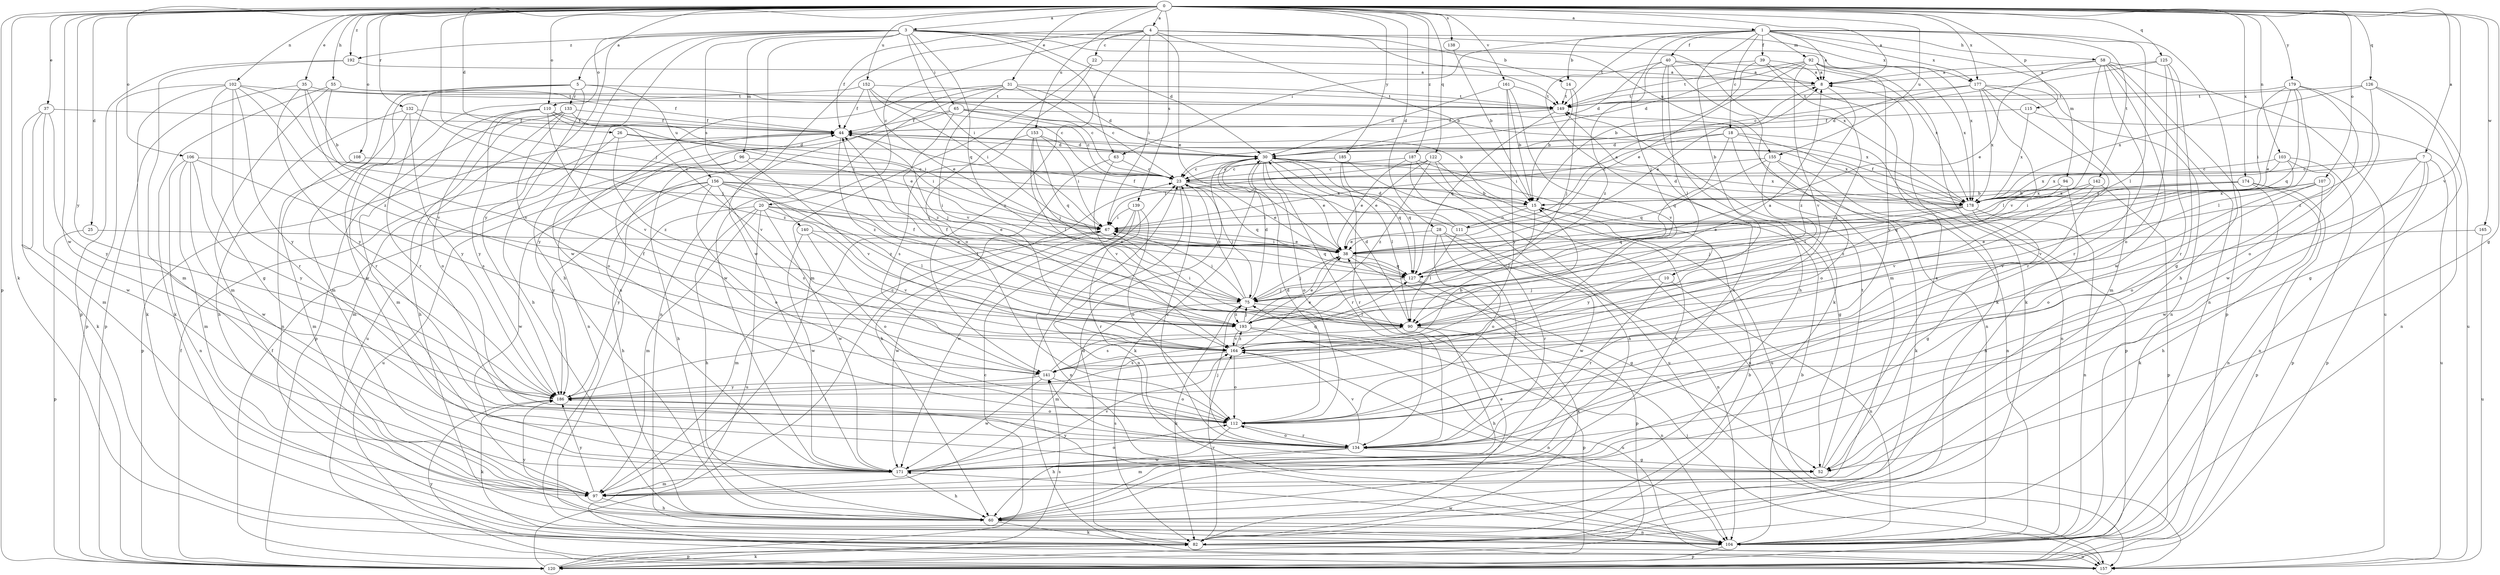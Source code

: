 strict digraph  {
0;
1;
3;
4;
5;
7;
8;
10;
14;
15;
18;
20;
22;
23;
25;
26;
28;
30;
31;
35;
37;
38;
39;
40;
44;
52;
55;
58;
60;
63;
65;
67;
75;
82;
90;
92;
94;
96;
97;
102;
103;
104;
106;
107;
108;
110;
111;
112;
115;
120;
122;
125;
126;
127;
132;
133;
134;
138;
139;
140;
141;
142;
149;
152;
153;
155;
156;
157;
161;
164;
165;
171;
174;
177;
178;
179;
185;
186;
187;
192;
193;
0 -> 1  [label=a];
0 -> 3  [label=a];
0 -> 4  [label=a];
0 -> 5  [label=a];
0 -> 7  [label=a];
0 -> 8  [label=a];
0 -> 25  [label=d];
0 -> 26  [label=d];
0 -> 28  [label=d];
0 -> 31  [label=e];
0 -> 35  [label=e];
0 -> 37  [label=e];
0 -> 52  [label=g];
0 -> 55  [label=h];
0 -> 75  [label=j];
0 -> 82  [label=k];
0 -> 102  [label=n];
0 -> 103  [label=n];
0 -> 106  [label=o];
0 -> 107  [label=o];
0 -> 108  [label=o];
0 -> 110  [label=o];
0 -> 115  [label=p];
0 -> 120  [label=p];
0 -> 122  [label=q];
0 -> 125  [label=q];
0 -> 126  [label=q];
0 -> 132  [label=r];
0 -> 138  [label=s];
0 -> 139  [label=s];
0 -> 152  [label=u];
0 -> 153  [label=u];
0 -> 155  [label=u];
0 -> 161  [label=v];
0 -> 164  [label=v];
0 -> 165  [label=w];
0 -> 171  [label=w];
0 -> 174  [label=x];
0 -> 177  [label=x];
0 -> 179  [label=y];
0 -> 185  [label=y];
0 -> 186  [label=y];
0 -> 187  [label=z];
0 -> 192  [label=z];
1 -> 8  [label=a];
1 -> 10  [label=b];
1 -> 14  [label=b];
1 -> 18  [label=c];
1 -> 39  [label=f];
1 -> 40  [label=f];
1 -> 58  [label=h];
1 -> 60  [label=h];
1 -> 63  [label=i];
1 -> 75  [label=j];
1 -> 90  [label=l];
1 -> 92  [label=m];
1 -> 94  [label=m];
1 -> 142  [label=t];
1 -> 149  [label=t];
1 -> 177  [label=x];
3 -> 30  [label=d];
3 -> 60  [label=h];
3 -> 63  [label=i];
3 -> 65  [label=i];
3 -> 67  [label=i];
3 -> 96  [label=m];
3 -> 104  [label=n];
3 -> 110  [label=o];
3 -> 127  [label=q];
3 -> 140  [label=s];
3 -> 155  [label=u];
3 -> 171  [label=w];
3 -> 177  [label=x];
3 -> 178  [label=x];
3 -> 186  [label=y];
3 -> 192  [label=z];
4 -> 14  [label=b];
4 -> 15  [label=b];
4 -> 20  [label=c];
4 -> 22  [label=c];
4 -> 38  [label=e];
4 -> 44  [label=f];
4 -> 67  [label=i];
4 -> 141  [label=s];
4 -> 149  [label=t];
4 -> 171  [label=w];
4 -> 178  [label=x];
5 -> 23  [label=c];
5 -> 60  [label=h];
5 -> 97  [label=m];
5 -> 133  [label=r];
5 -> 134  [label=r];
5 -> 156  [label=u];
5 -> 171  [label=w];
7 -> 23  [label=c];
7 -> 104  [label=n];
7 -> 120  [label=p];
7 -> 157  [label=u];
7 -> 171  [label=w];
7 -> 178  [label=x];
8 -> 149  [label=t];
8 -> 193  [label=z];
10 -> 75  [label=j];
10 -> 104  [label=n];
10 -> 134  [label=r];
14 -> 15  [label=b];
14 -> 75  [label=j];
14 -> 149  [label=t];
15 -> 67  [label=i];
15 -> 90  [label=l];
15 -> 111  [label=o];
15 -> 186  [label=y];
18 -> 30  [label=d];
18 -> 67  [label=i];
18 -> 104  [label=n];
18 -> 112  [label=o];
18 -> 120  [label=p];
18 -> 127  [label=q];
20 -> 38  [label=e];
20 -> 60  [label=h];
20 -> 67  [label=i];
20 -> 90  [label=l];
20 -> 97  [label=m];
20 -> 157  [label=u];
20 -> 171  [label=w];
20 -> 186  [label=y];
22 -> 8  [label=a];
22 -> 97  [label=m];
22 -> 112  [label=o];
23 -> 15  [label=b];
23 -> 38  [label=e];
23 -> 75  [label=j];
23 -> 104  [label=n];
23 -> 127  [label=q];
25 -> 38  [label=e];
25 -> 120  [label=p];
26 -> 30  [label=d];
26 -> 67  [label=i];
26 -> 97  [label=m];
26 -> 193  [label=z];
28 -> 38  [label=e];
28 -> 104  [label=n];
28 -> 112  [label=o];
28 -> 134  [label=r];
28 -> 171  [label=w];
30 -> 23  [label=c];
30 -> 38  [label=e];
30 -> 82  [label=k];
30 -> 90  [label=l];
30 -> 112  [label=o];
30 -> 127  [label=q];
30 -> 134  [label=r];
30 -> 178  [label=x];
31 -> 23  [label=c];
31 -> 30  [label=d];
31 -> 104  [label=n];
31 -> 149  [label=t];
31 -> 164  [label=v];
31 -> 171  [label=w];
31 -> 186  [label=y];
35 -> 15  [label=b];
35 -> 120  [label=p];
35 -> 149  [label=t];
35 -> 164  [label=v];
35 -> 186  [label=y];
37 -> 44  [label=f];
37 -> 82  [label=k];
37 -> 97  [label=m];
37 -> 171  [label=w];
37 -> 186  [label=y];
38 -> 8  [label=a];
38 -> 52  [label=g];
38 -> 67  [label=i];
38 -> 75  [label=j];
38 -> 127  [label=q];
39 -> 8  [label=a];
39 -> 15  [label=b];
39 -> 30  [label=d];
39 -> 82  [label=k];
39 -> 141  [label=s];
40 -> 8  [label=a];
40 -> 60  [label=h];
40 -> 82  [label=k];
40 -> 90  [label=l];
40 -> 97  [label=m];
40 -> 178  [label=x];
40 -> 193  [label=z];
44 -> 30  [label=d];
44 -> 75  [label=j];
44 -> 120  [label=p];
44 -> 178  [label=x];
44 -> 193  [label=z];
52 -> 8  [label=a];
52 -> 141  [label=s];
52 -> 149  [label=t];
52 -> 186  [label=y];
55 -> 44  [label=f];
55 -> 82  [label=k];
55 -> 97  [label=m];
55 -> 149  [label=t];
55 -> 164  [label=v];
58 -> 8  [label=a];
58 -> 38  [label=e];
58 -> 104  [label=n];
58 -> 120  [label=p];
58 -> 134  [label=r];
58 -> 157  [label=u];
58 -> 164  [label=v];
58 -> 171  [label=w];
60 -> 82  [label=k];
60 -> 104  [label=n];
60 -> 186  [label=y];
63 -> 23  [label=c];
63 -> 60  [label=h];
63 -> 164  [label=v];
65 -> 15  [label=b];
65 -> 23  [label=c];
65 -> 44  [label=f];
65 -> 104  [label=n];
65 -> 178  [label=x];
65 -> 193  [label=z];
67 -> 38  [label=e];
67 -> 97  [label=m];
67 -> 127  [label=q];
67 -> 171  [label=w];
75 -> 23  [label=c];
75 -> 30  [label=d];
75 -> 67  [label=i];
75 -> 82  [label=k];
75 -> 90  [label=l];
75 -> 97  [label=m];
75 -> 193  [label=z];
82 -> 15  [label=b];
82 -> 30  [label=d];
82 -> 38  [label=e];
82 -> 120  [label=p];
82 -> 157  [label=u];
82 -> 164  [label=v];
90 -> 30  [label=d];
90 -> 44  [label=f];
90 -> 60  [label=h];
90 -> 67  [label=i];
90 -> 120  [label=p];
90 -> 141  [label=s];
92 -> 8  [label=a];
92 -> 30  [label=d];
92 -> 38  [label=e];
92 -> 82  [label=k];
92 -> 149  [label=t];
92 -> 164  [label=v];
92 -> 178  [label=x];
92 -> 186  [label=y];
94 -> 60  [label=h];
94 -> 127  [label=q];
94 -> 178  [label=x];
96 -> 23  [label=c];
96 -> 60  [label=h];
96 -> 157  [label=u];
96 -> 164  [label=v];
97 -> 60  [label=h];
97 -> 186  [label=y];
102 -> 52  [label=g];
102 -> 75  [label=j];
102 -> 82  [label=k];
102 -> 120  [label=p];
102 -> 134  [label=r];
102 -> 149  [label=t];
102 -> 186  [label=y];
102 -> 193  [label=z];
103 -> 23  [label=c];
103 -> 112  [label=o];
103 -> 120  [label=p];
103 -> 164  [label=v];
103 -> 178  [label=x];
104 -> 15  [label=b];
104 -> 120  [label=p];
104 -> 171  [label=w];
106 -> 23  [label=c];
106 -> 97  [label=m];
106 -> 104  [label=n];
106 -> 141  [label=s];
106 -> 171  [label=w];
106 -> 186  [label=y];
107 -> 15  [label=b];
107 -> 60  [label=h];
107 -> 112  [label=o];
107 -> 164  [label=v];
107 -> 178  [label=x];
108 -> 23  [label=c];
108 -> 97  [label=m];
110 -> 38  [label=e];
110 -> 44  [label=f];
110 -> 67  [label=i];
110 -> 97  [label=m];
110 -> 112  [label=o];
110 -> 164  [label=v];
110 -> 186  [label=y];
111 -> 8  [label=a];
111 -> 30  [label=d];
111 -> 44  [label=f];
111 -> 90  [label=l];
111 -> 134  [label=r];
112 -> 30  [label=d];
112 -> 60  [label=h];
112 -> 134  [label=r];
115 -> 44  [label=f];
115 -> 104  [label=n];
115 -> 178  [label=x];
120 -> 23  [label=c];
120 -> 44  [label=f];
120 -> 67  [label=i];
120 -> 82  [label=k];
120 -> 141  [label=s];
122 -> 23  [label=c];
122 -> 38  [label=e];
122 -> 60  [label=h];
122 -> 67  [label=i];
122 -> 157  [label=u];
122 -> 193  [label=z];
125 -> 8  [label=a];
125 -> 23  [label=c];
125 -> 52  [label=g];
125 -> 112  [label=o];
125 -> 134  [label=r];
126 -> 52  [label=g];
126 -> 149  [label=t];
126 -> 157  [label=u];
126 -> 178  [label=x];
126 -> 193  [label=z];
127 -> 75  [label=j];
127 -> 82  [label=k];
127 -> 120  [label=p];
132 -> 44  [label=f];
132 -> 60  [label=h];
132 -> 104  [label=n];
132 -> 186  [label=y];
132 -> 193  [label=z];
133 -> 44  [label=f];
133 -> 60  [label=h];
133 -> 112  [label=o];
133 -> 120  [label=p];
133 -> 157  [label=u];
133 -> 164  [label=v];
134 -> 23  [label=c];
134 -> 52  [label=g];
134 -> 75  [label=j];
134 -> 97  [label=m];
134 -> 112  [label=o];
134 -> 164  [label=v];
134 -> 171  [label=w];
138 -> 15  [label=b];
139 -> 67  [label=i];
139 -> 104  [label=n];
139 -> 112  [label=o];
139 -> 134  [label=r];
139 -> 171  [label=w];
140 -> 38  [label=e];
140 -> 112  [label=o];
140 -> 164  [label=v];
140 -> 171  [label=w];
141 -> 15  [label=b];
141 -> 44  [label=f];
141 -> 112  [label=o];
141 -> 127  [label=q];
141 -> 171  [label=w];
141 -> 186  [label=y];
142 -> 120  [label=p];
142 -> 164  [label=v];
142 -> 178  [label=x];
142 -> 193  [label=z];
149 -> 44  [label=f];
149 -> 104  [label=n];
149 -> 127  [label=q];
152 -> 23  [label=c];
152 -> 38  [label=e];
152 -> 44  [label=f];
152 -> 67  [label=i];
152 -> 134  [label=r];
152 -> 149  [label=t];
153 -> 30  [label=d];
153 -> 67  [label=i];
153 -> 75  [label=j];
153 -> 90  [label=l];
153 -> 127  [label=q];
153 -> 141  [label=s];
155 -> 23  [label=c];
155 -> 82  [label=k];
155 -> 90  [label=l];
155 -> 104  [label=n];
155 -> 127  [label=q];
156 -> 60  [label=h];
156 -> 67  [label=i];
156 -> 90  [label=l];
156 -> 112  [label=o];
156 -> 141  [label=s];
156 -> 171  [label=w];
156 -> 178  [label=x];
156 -> 186  [label=y];
156 -> 193  [label=z];
157 -> 23  [label=c];
157 -> 44  [label=f];
157 -> 75  [label=j];
157 -> 186  [label=y];
161 -> 15  [label=b];
161 -> 30  [label=d];
161 -> 149  [label=t];
161 -> 164  [label=v];
161 -> 186  [label=y];
164 -> 38  [label=e];
164 -> 104  [label=n];
164 -> 112  [label=o];
164 -> 141  [label=s];
164 -> 193  [label=z];
165 -> 38  [label=e];
165 -> 157  [label=u];
171 -> 60  [label=h];
171 -> 97  [label=m];
171 -> 112  [label=o];
171 -> 149  [label=t];
171 -> 164  [label=v];
174 -> 15  [label=b];
174 -> 67  [label=i];
174 -> 82  [label=k];
174 -> 104  [label=n];
174 -> 120  [label=p];
174 -> 178  [label=x];
177 -> 30  [label=d];
177 -> 90  [label=l];
177 -> 97  [label=m];
177 -> 104  [label=n];
177 -> 134  [label=r];
177 -> 149  [label=t];
177 -> 178  [label=x];
178 -> 30  [label=d];
178 -> 38  [label=e];
178 -> 44  [label=f];
178 -> 52  [label=g];
178 -> 75  [label=j];
178 -> 104  [label=n];
178 -> 127  [label=q];
179 -> 38  [label=e];
179 -> 67  [label=i];
179 -> 90  [label=l];
179 -> 112  [label=o];
179 -> 127  [label=q];
179 -> 149  [label=t];
179 -> 171  [label=w];
185 -> 23  [label=c];
185 -> 127  [label=q];
185 -> 134  [label=r];
185 -> 157  [label=u];
186 -> 23  [label=c];
186 -> 82  [label=k];
186 -> 112  [label=o];
187 -> 23  [label=c];
187 -> 38  [label=e];
187 -> 52  [label=g];
187 -> 60  [label=h];
187 -> 157  [label=u];
192 -> 8  [label=a];
192 -> 97  [label=m];
192 -> 120  [label=p];
193 -> 8  [label=a];
193 -> 38  [label=e];
193 -> 44  [label=f];
193 -> 75  [label=j];
193 -> 104  [label=n];
193 -> 157  [label=u];
193 -> 164  [label=v];
}
